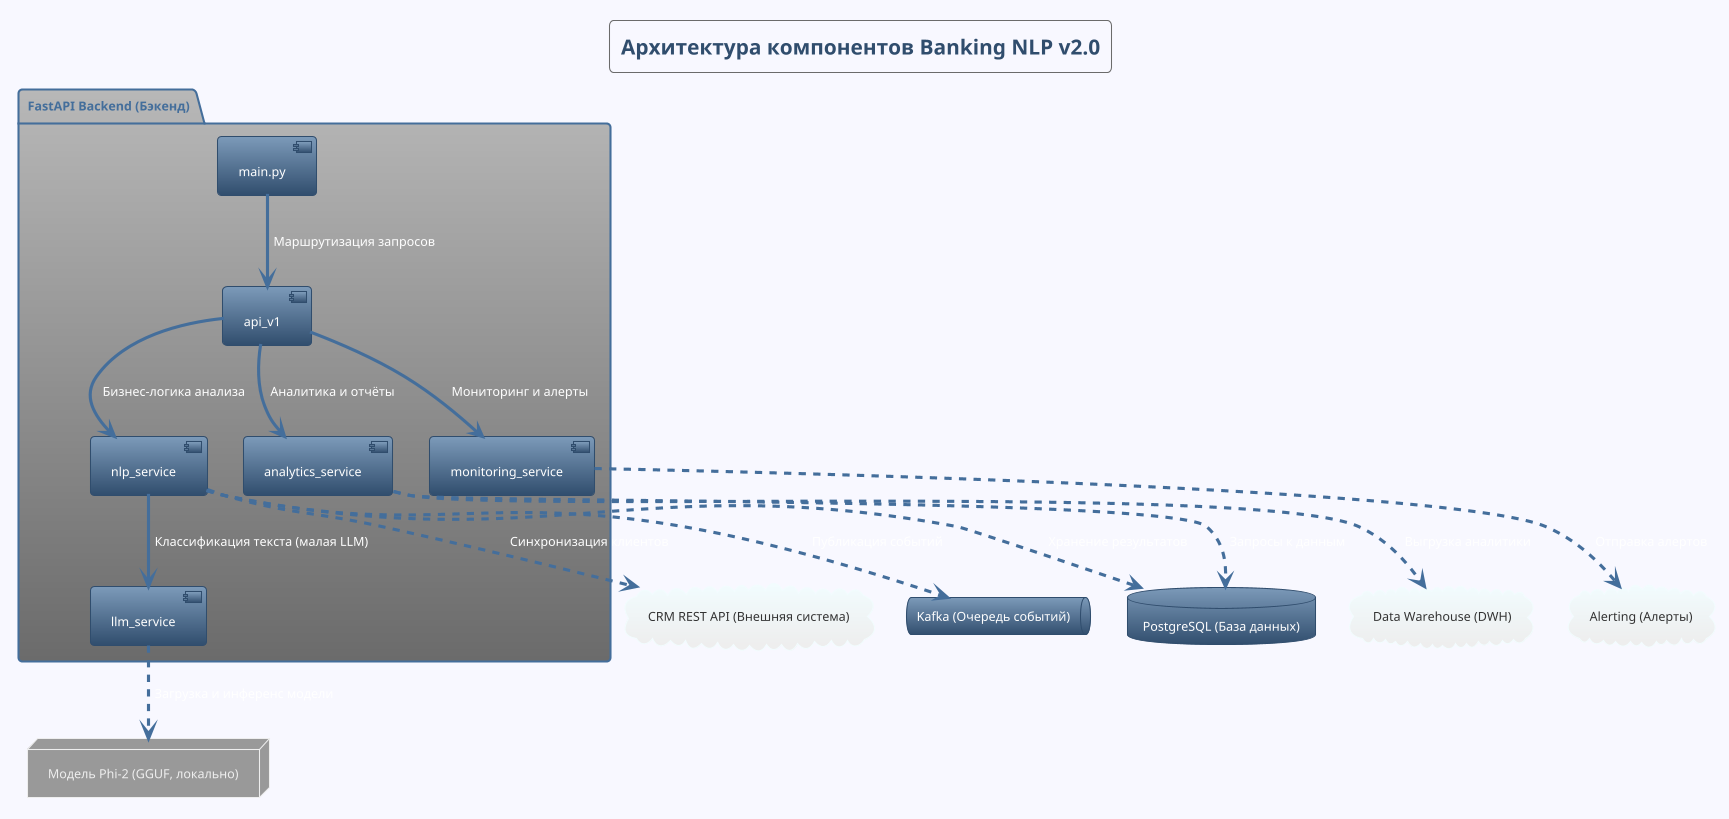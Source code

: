 @startuml
!theme spacelab
skinparam backgroundColor #F8F8FF
skinparam defaultTextAlignment center
title Архитектура компонентов Banking NLP v2.0

package "FastAPI Backend (Бэкенд)" {
  [main.py] --> [api_v1] : "Маршрутизация запросов"
  [api_v1]  --> [nlp_service] : "Бизнес-логика анализа"
  [api_v1]  --> [analytics_service] : "Аналитика и отчёты"
  [api_v1]  --> [monitoring_service] : "Мониторинг и алерты"
  [nlp_service] --> [llm_service] : "Классификация текста (малая LLM)"
}

database "PostgreSQL (База данных)" as DB
queue "Kafka (Очередь событий)" as MQ
cloud "CRM REST API (Внешняя система)" as CRM
cloud "Data Warehouse (DWH)" as DWH
cloud "Alerting (Алерты)" as Alert
node "Модель Phi-2 (GGUF, локально)" as LLM_MODEL

[llm_service] ..> LLM_MODEL : "Загрузка и инференс модели"
[nlp_service] ..> DB : "Хранение результатов"
[analytics_service] ..> DB : "Запросы к данным"
[analytics_service] ..> DWH : "Выгрузка аналитики"
[nlp_service] ..> CRM : "Синхронизация клиентов"
[monitoring_service] ..> Alert : "Отправка алертов"
[nlp_service] ..> MQ : "Публикация событий"
@enduml
